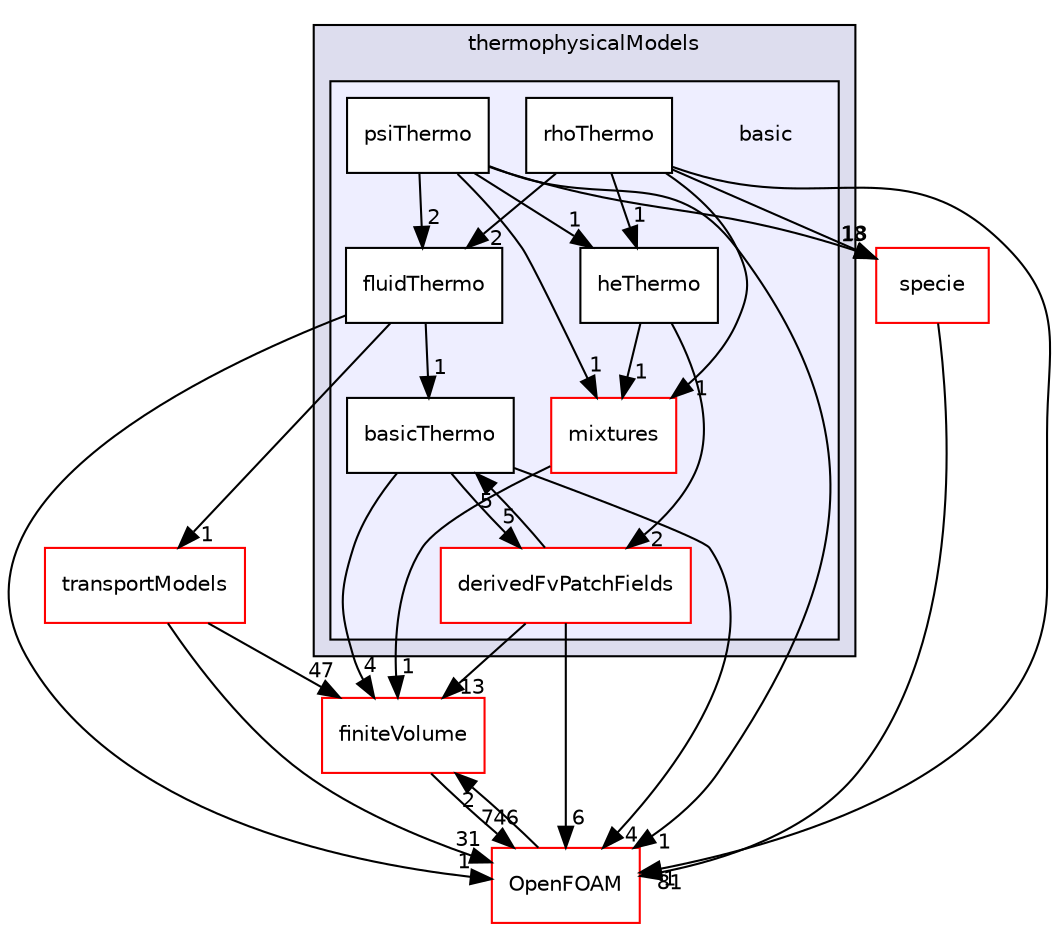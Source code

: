 digraph "src/thermophysicalModels/basic" {
  bgcolor=transparent;
  compound=true
  node [ fontsize="10", fontname="Helvetica"];
  edge [ labelfontsize="10", labelfontname="Helvetica"];
  subgraph clusterdir_2778d089ec5c4f66810b11f753867003 {
    graph [ bgcolor="#ddddee", pencolor="black", label="thermophysicalModels" fontname="Helvetica", fontsize="10", URL="dir_2778d089ec5c4f66810b11f753867003.html"]
  subgraph clusterdir_38cb9973e0eaf6834e10b18bff965c4b {
    graph [ bgcolor="#eeeeff", pencolor="black", label="" URL="dir_38cb9973e0eaf6834e10b18bff965c4b.html"];
    dir_38cb9973e0eaf6834e10b18bff965c4b [shape=plaintext label="basic"];
    dir_ba216299fdd5e0812ff0312bad2cf033 [shape=box label="basicThermo" color="black" fillcolor="white" style="filled" URL="dir_ba216299fdd5e0812ff0312bad2cf033.html"];
    dir_e16043cb9392d2fae30028e527defb61 [shape=box label="derivedFvPatchFields" color="red" fillcolor="white" style="filled" URL="dir_e16043cb9392d2fae30028e527defb61.html"];
    dir_84e227a2fb201863b3925c558f3dccfe [shape=box label="fluidThermo" color="black" fillcolor="white" style="filled" URL="dir_84e227a2fb201863b3925c558f3dccfe.html"];
    dir_31d7f82a754af5e06a21180a8fbc0267 [shape=box label="heThermo" color="black" fillcolor="white" style="filled" URL="dir_31d7f82a754af5e06a21180a8fbc0267.html"];
    dir_98749f5e88c1d31322c3eea5d7103a03 [shape=box label="mixtures" color="red" fillcolor="white" style="filled" URL="dir_98749f5e88c1d31322c3eea5d7103a03.html"];
    dir_706918d8559b6ebf08c3b06804838554 [shape=box label="psiThermo" color="black" fillcolor="white" style="filled" URL="dir_706918d8559b6ebf08c3b06804838554.html"];
    dir_b201c0f4d3327b14cfce636cdaa41683 [shape=box label="rhoThermo" color="black" fillcolor="white" style="filled" URL="dir_b201c0f4d3327b14cfce636cdaa41683.html"];
  }
  }
  dir_9bd15774b555cf7259a6fa18f99fe99b [shape=box label="finiteVolume" color="red" URL="dir_9bd15774b555cf7259a6fa18f99fe99b.html"];
  dir_5c4bf53b114f4c9237cd4ef0431fc9bd [shape=box label="specie" color="red" URL="dir_5c4bf53b114f4c9237cd4ef0431fc9bd.html"];
  dir_c5473ff19b20e6ec4dfe5c310b3778a8 [shape=box label="OpenFOAM" color="red" URL="dir_c5473ff19b20e6ec4dfe5c310b3778a8.html"];
  dir_9415e59289a6feeb24164dafa70a594f [shape=box label="transportModels" color="red" URL="dir_9415e59289a6feeb24164dafa70a594f.html"];
  dir_9bd15774b555cf7259a6fa18f99fe99b->dir_c5473ff19b20e6ec4dfe5c310b3778a8 [headlabel="746", labeldistance=1.5 headhref="dir_000897_001897.html"];
  dir_5c4bf53b114f4c9237cd4ef0431fc9bd->dir_c5473ff19b20e6ec4dfe5c310b3778a8 [headlabel="81", labeldistance=1.5 headhref="dir_001242_001897.html"];
  dir_31d7f82a754af5e06a21180a8fbc0267->dir_e16043cb9392d2fae30028e527defb61 [headlabel="2", labeldistance=1.5 headhref="dir_002787_002778.html"];
  dir_31d7f82a754af5e06a21180a8fbc0267->dir_98749f5e88c1d31322c3eea5d7103a03 [headlabel="1", labeldistance=1.5 headhref="dir_002787_002788.html"];
  dir_706918d8559b6ebf08c3b06804838554->dir_5c4bf53b114f4c9237cd4ef0431fc9bd [headlabel="13", labeldistance=1.5 headhref="dir_002791_001242.html"];
  dir_706918d8559b6ebf08c3b06804838554->dir_31d7f82a754af5e06a21180a8fbc0267 [headlabel="1", labeldistance=1.5 headhref="dir_002791_002787.html"];
  dir_706918d8559b6ebf08c3b06804838554->dir_98749f5e88c1d31322c3eea5d7103a03 [headlabel="1", labeldistance=1.5 headhref="dir_002791_002788.html"];
  dir_706918d8559b6ebf08c3b06804838554->dir_c5473ff19b20e6ec4dfe5c310b3778a8 [headlabel="1", labeldistance=1.5 headhref="dir_002791_001897.html"];
  dir_706918d8559b6ebf08c3b06804838554->dir_84e227a2fb201863b3925c558f3dccfe [headlabel="2", labeldistance=1.5 headhref="dir_002791_002786.html"];
  dir_b201c0f4d3327b14cfce636cdaa41683->dir_5c4bf53b114f4c9237cd4ef0431fc9bd [headlabel="18", labeldistance=1.5 headhref="dir_002792_001242.html"];
  dir_b201c0f4d3327b14cfce636cdaa41683->dir_31d7f82a754af5e06a21180a8fbc0267 [headlabel="1", labeldistance=1.5 headhref="dir_002792_002787.html"];
  dir_b201c0f4d3327b14cfce636cdaa41683->dir_98749f5e88c1d31322c3eea5d7103a03 [headlabel="1", labeldistance=1.5 headhref="dir_002792_002788.html"];
  dir_b201c0f4d3327b14cfce636cdaa41683->dir_c5473ff19b20e6ec4dfe5c310b3778a8 [headlabel="1", labeldistance=1.5 headhref="dir_002792_001897.html"];
  dir_b201c0f4d3327b14cfce636cdaa41683->dir_84e227a2fb201863b3925c558f3dccfe [headlabel="2", labeldistance=1.5 headhref="dir_002792_002786.html"];
  dir_e16043cb9392d2fae30028e527defb61->dir_9bd15774b555cf7259a6fa18f99fe99b [headlabel="13", labeldistance=1.5 headhref="dir_002778_000897.html"];
  dir_e16043cb9392d2fae30028e527defb61->dir_c5473ff19b20e6ec4dfe5c310b3778a8 [headlabel="6", labeldistance=1.5 headhref="dir_002778_001897.html"];
  dir_e16043cb9392d2fae30028e527defb61->dir_ba216299fdd5e0812ff0312bad2cf033 [headlabel="5", labeldistance=1.5 headhref="dir_002778_002777.html"];
  dir_98749f5e88c1d31322c3eea5d7103a03->dir_9bd15774b555cf7259a6fa18f99fe99b [headlabel="1", labeldistance=1.5 headhref="dir_002788_000897.html"];
  dir_c5473ff19b20e6ec4dfe5c310b3778a8->dir_9bd15774b555cf7259a6fa18f99fe99b [headlabel="2", labeldistance=1.5 headhref="dir_001897_000897.html"];
  dir_ba216299fdd5e0812ff0312bad2cf033->dir_9bd15774b555cf7259a6fa18f99fe99b [headlabel="4", labeldistance=1.5 headhref="dir_002777_000897.html"];
  dir_ba216299fdd5e0812ff0312bad2cf033->dir_e16043cb9392d2fae30028e527defb61 [headlabel="5", labeldistance=1.5 headhref="dir_002777_002778.html"];
  dir_ba216299fdd5e0812ff0312bad2cf033->dir_c5473ff19b20e6ec4dfe5c310b3778a8 [headlabel="4", labeldistance=1.5 headhref="dir_002777_001897.html"];
  dir_9415e59289a6feeb24164dafa70a594f->dir_9bd15774b555cf7259a6fa18f99fe99b [headlabel="47", labeldistance=1.5 headhref="dir_000915_000897.html"];
  dir_9415e59289a6feeb24164dafa70a594f->dir_c5473ff19b20e6ec4dfe5c310b3778a8 [headlabel="31", labeldistance=1.5 headhref="dir_000915_001897.html"];
  dir_84e227a2fb201863b3925c558f3dccfe->dir_c5473ff19b20e6ec4dfe5c310b3778a8 [headlabel="1", labeldistance=1.5 headhref="dir_002786_001897.html"];
  dir_84e227a2fb201863b3925c558f3dccfe->dir_ba216299fdd5e0812ff0312bad2cf033 [headlabel="1", labeldistance=1.5 headhref="dir_002786_002777.html"];
  dir_84e227a2fb201863b3925c558f3dccfe->dir_9415e59289a6feeb24164dafa70a594f [headlabel="1", labeldistance=1.5 headhref="dir_002786_000915.html"];
}
